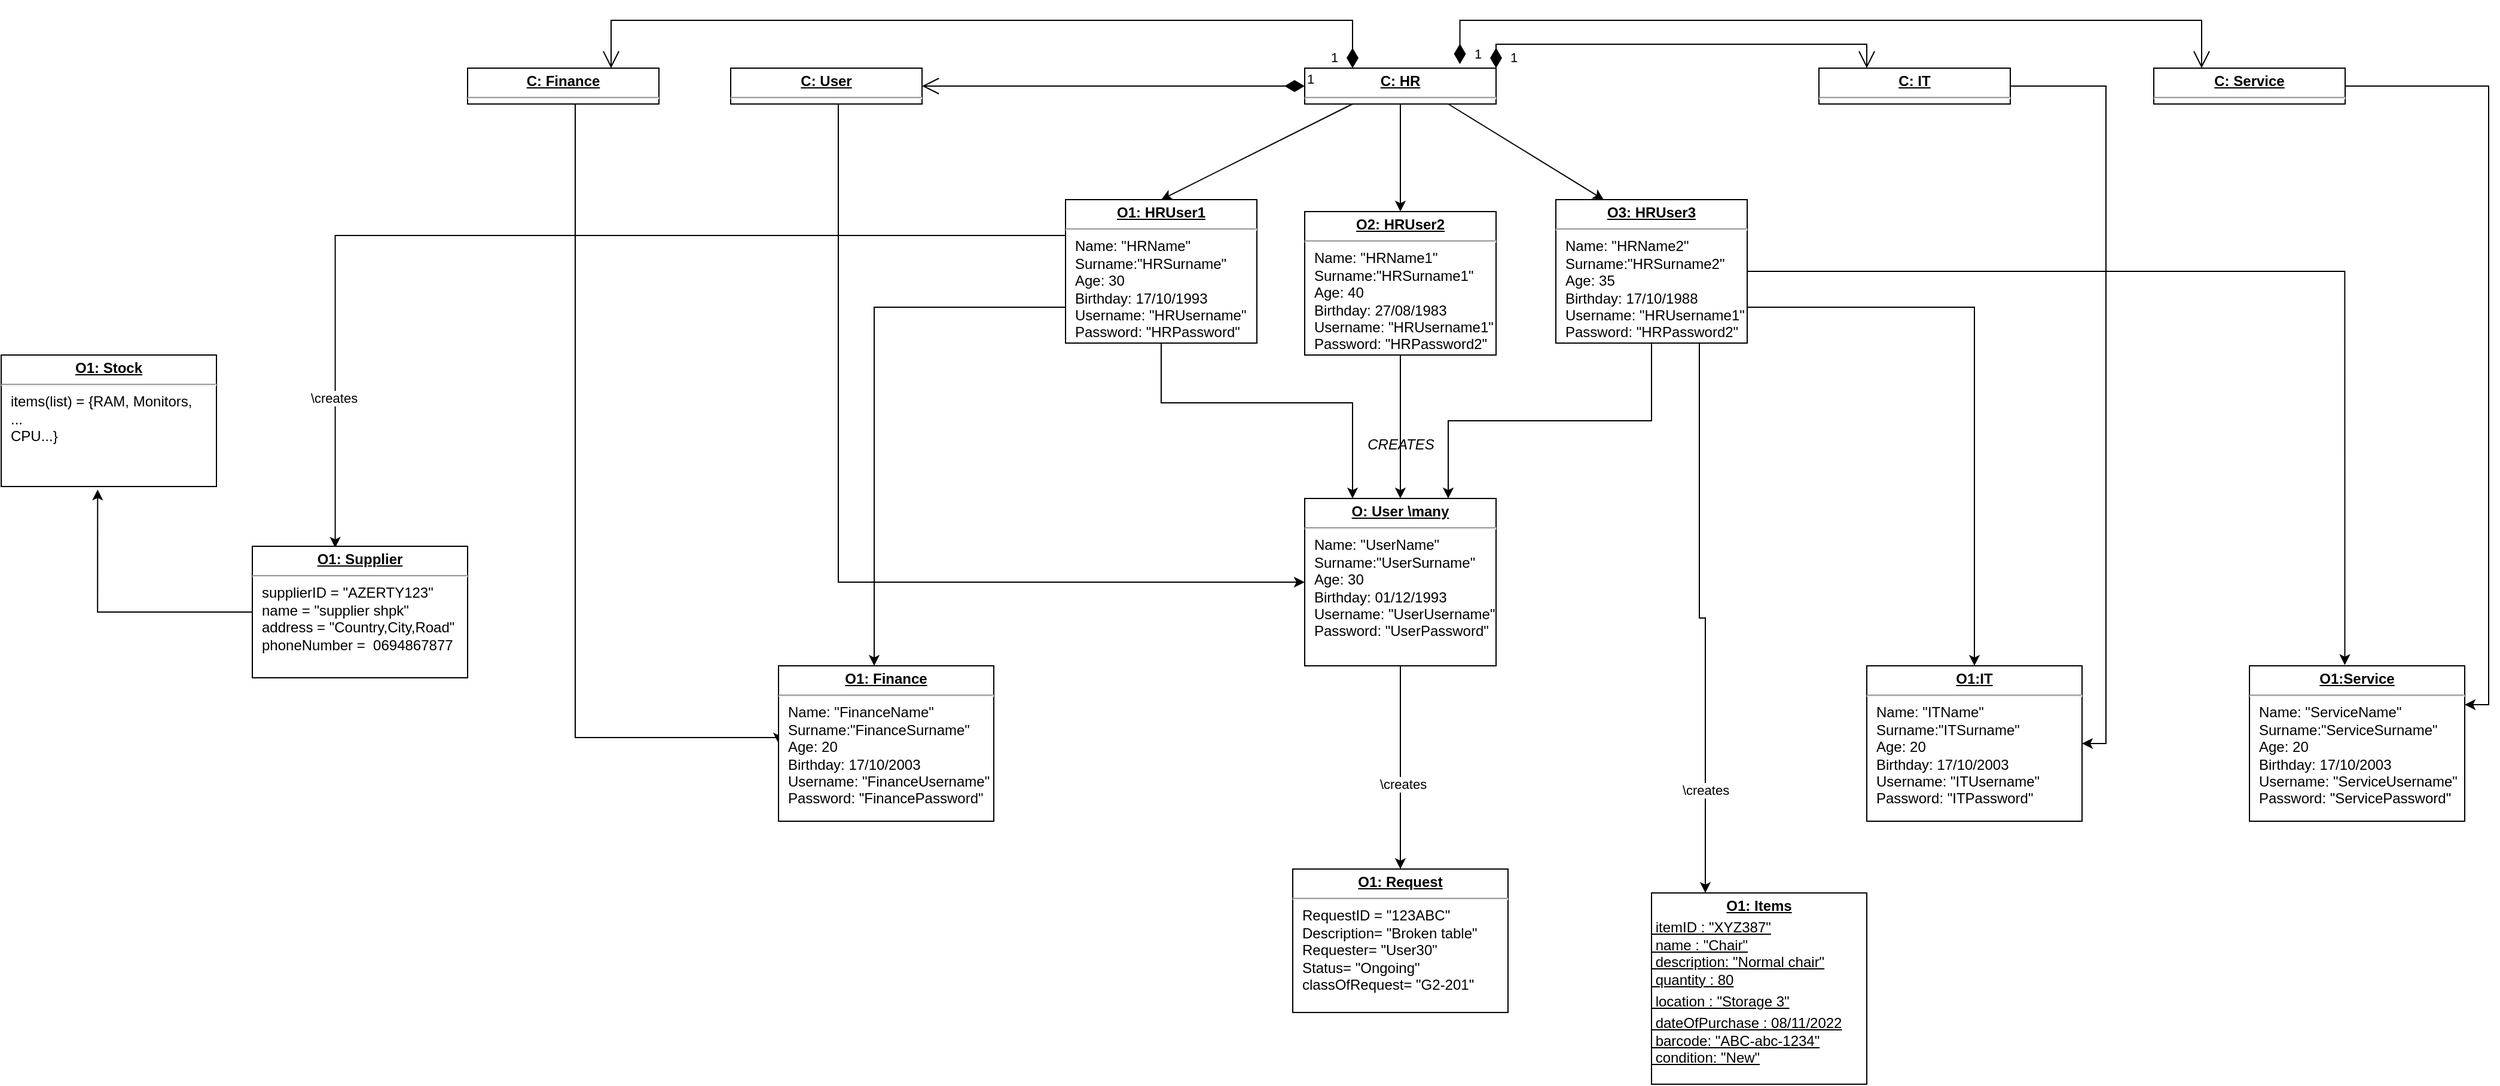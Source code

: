 <mxfile version="20.8.15" type="github">
  <diagram name="Page-1" id="dUBNoLROiB4qN5_1BwxT">
    <mxGraphModel dx="2250" dy="2585" grid="1" gridSize="10" guides="1" tooltips="1" connect="1" arrows="1" fold="1" page="0" pageScale="1" pageWidth="850" pageHeight="1100" math="0" shadow="0">
      <root>
        <mxCell id="0" />
        <mxCell id="1" parent="0" />
        <mxCell id="jvmT77kQJxkEah7IPonD-14" style="edgeStyle=orthogonalEdgeStyle;rounded=0;orthogonalLoop=1;jettySize=auto;html=1;entryX=0.5;entryY=0;entryDx=0;entryDy=0;" parent="1" source="jvmT77kQJxkEah7IPonD-4" target="jvmT77kQJxkEah7IPonD-12" edge="1">
          <mxGeometry relative="1" as="geometry" />
        </mxCell>
        <mxCell id="jvmT77kQJxkEah7IPonD-4" value="&lt;p style=&quot;margin:0px;margin-top:4px;text-align:center;text-decoration:underline;&quot;&gt;&lt;b&gt;C: HR&lt;/b&gt;&lt;/p&gt;&lt;hr&gt;&lt;p style=&quot;margin:0px;margin-left:8px;&quot;&gt;&lt;br&gt;&lt;/p&gt;" style="verticalAlign=top;align=left;overflow=fill;fontSize=12;fontFamily=Helvetica;html=1;" parent="1" vertex="1">
          <mxGeometry x="280" y="-1740" width="160" height="30" as="geometry" />
        </mxCell>
        <mxCell id="jvmT77kQJxkEah7IPonD-5" value="" style="endArrow=classic;html=1;rounded=0;entryX=0.5;entryY=0;entryDx=0;entryDy=0;exitX=0.25;exitY=1;exitDx=0;exitDy=0;endFill=1;" parent="1" source="jvmT77kQJxkEah7IPonD-4" target="jvmT77kQJxkEah7IPonD-10" edge="1">
          <mxGeometry width="50" height="50" relative="1" as="geometry">
            <mxPoint x="380" y="-1650" as="sourcePoint" />
            <mxPoint x="320" y="-1620" as="targetPoint" />
          </mxGeometry>
        </mxCell>
        <mxCell id="jvmT77kQJxkEah7IPonD-20" style="edgeStyle=orthogonalEdgeStyle;rounded=0;orthogonalLoop=1;jettySize=auto;html=1;entryX=0.25;entryY=0;entryDx=0;entryDy=0;endArrow=classic;endFill=1;" parent="1" source="jvmT77kQJxkEah7IPonD-10" target="jvmT77kQJxkEah7IPonD-19" edge="1">
          <mxGeometry relative="1" as="geometry">
            <Array as="points">
              <mxPoint x="160" y="-1460" />
              <mxPoint x="320" y="-1460" />
            </Array>
          </mxGeometry>
        </mxCell>
        <mxCell id="jvmT77kQJxkEah7IPonD-33" style="edgeStyle=orthogonalEdgeStyle;rounded=0;orthogonalLoop=1;jettySize=auto;html=1;exitX=0;exitY=0.75;exitDx=0;exitDy=0;endArrow=classic;endFill=1;" parent="1" source="jvmT77kQJxkEah7IPonD-10" edge="1">
          <mxGeometry relative="1" as="geometry">
            <mxPoint x="-80" y="-1240" as="targetPoint" />
            <Array as="points">
              <mxPoint x="-80" y="-1540" />
              <mxPoint x="-80" y="-1240" />
            </Array>
          </mxGeometry>
        </mxCell>
        <mxCell id="jvmT77kQJxkEah7IPonD-56" style="edgeStyle=orthogonalEdgeStyle;rounded=0;orthogonalLoop=1;jettySize=auto;html=1;exitX=0;exitY=0.25;exitDx=0;exitDy=0;endArrow=classic;endFill=1;entryX=0.385;entryY=0.011;entryDx=0;entryDy=0;entryPerimeter=0;" parent="1" source="jvmT77kQJxkEah7IPonD-10" target="jvmT77kQJxkEah7IPonD-58" edge="1">
          <mxGeometry relative="1" as="geometry">
            <mxPoint x="-530" y="-1230" as="targetPoint" />
          </mxGeometry>
        </mxCell>
        <mxCell id="jvmT77kQJxkEah7IPonD-57" value="\\creates" style="edgeLabel;html=1;align=center;verticalAlign=middle;resizable=0;points=[];" parent="jvmT77kQJxkEah7IPonD-56" vertex="1" connectable="0">
          <mxGeometry x="0.712" y="-2" relative="1" as="geometry">
            <mxPoint as="offset" />
          </mxGeometry>
        </mxCell>
        <mxCell id="jvmT77kQJxkEah7IPonD-10" value="&lt;p style=&quot;margin:0px;margin-top:4px;text-align:center;text-decoration:underline;&quot;&gt;&lt;b&gt;O1: HRUser1&lt;/b&gt;&lt;/p&gt;&lt;hr&gt;&lt;p style=&quot;margin:0px;margin-left:8px;&quot;&gt;&lt;span style=&quot;background-color: initial;&quot;&gt;Name: &quot;HRName&quot;&lt;/span&gt;&lt;br&gt;&lt;/p&gt;&lt;p style=&quot;margin:0px;margin-left:8px;&quot;&gt;&lt;span style=&quot;background-color: initial;&quot;&gt;Surname:&quot;HRSurname&quot;&lt;/span&gt;&lt;/p&gt;&lt;p style=&quot;margin:0px;margin-left:8px;&quot;&gt;&lt;span style=&quot;background-color: initial;&quot;&gt;Age: 30&lt;/span&gt;&lt;/p&gt;&lt;p style=&quot;margin:0px;margin-left:8px;&quot;&gt;&lt;span style=&quot;background-color: initial;&quot;&gt;Birthday: 17/10/1993&lt;/span&gt;&lt;/p&gt;&lt;p style=&quot;margin:0px;margin-left:8px;&quot;&gt;Username: &quot;HRUsername&quot;&lt;/p&gt;&lt;p style=&quot;margin:0px;margin-left:8px;&quot;&gt;Password: &quot;HRPassword&quot;&lt;/p&gt;&lt;p style=&quot;margin:0px;margin-left:8px;&quot;&gt;&lt;span style=&quot;background-color: initial;&quot;&gt;&lt;br&gt;&lt;/span&gt;&lt;/p&gt;" style="verticalAlign=top;align=left;overflow=fill;fontSize=12;fontFamily=Helvetica;html=1;" parent="1" vertex="1">
          <mxGeometry x="80" y="-1630" width="160" height="120" as="geometry" />
        </mxCell>
        <mxCell id="jvmT77kQJxkEah7IPonD-22" style="edgeStyle=orthogonalEdgeStyle;rounded=0;orthogonalLoop=1;jettySize=auto;html=1;entryX=0.5;entryY=0;entryDx=0;entryDy=0;endArrow=classic;endFill=1;" parent="1" source="jvmT77kQJxkEah7IPonD-12" target="jvmT77kQJxkEah7IPonD-19" edge="1">
          <mxGeometry relative="1" as="geometry" />
        </mxCell>
        <mxCell id="jvmT77kQJxkEah7IPonD-12" value="&lt;p style=&quot;margin:0px;margin-top:4px;text-align:center;text-decoration:underline;&quot;&gt;&lt;b&gt;O2: HRUser2&lt;/b&gt;&lt;/p&gt;&lt;hr&gt;&lt;p style=&quot;margin:0px;margin-left:8px;&quot;&gt;&lt;span style=&quot;background-color: initial;&quot;&gt;Name: &quot;HRName1&quot;&lt;/span&gt;&lt;br&gt;&lt;/p&gt;&lt;p style=&quot;margin:0px;margin-left:8px;&quot;&gt;&lt;span style=&quot;background-color: initial;&quot;&gt;Surname:&quot;HRSurname1&quot;&lt;/span&gt;&lt;/p&gt;&lt;p style=&quot;margin:0px;margin-left:8px;&quot;&gt;&lt;span style=&quot;background-color: initial;&quot;&gt;Age: 40&lt;/span&gt;&lt;/p&gt;&lt;p style=&quot;margin:0px;margin-left:8px;&quot;&gt;&lt;span style=&quot;background-color: initial;&quot;&gt;Birthday: 27/08/1983&lt;/span&gt;&lt;/p&gt;&lt;p style=&quot;margin:0px;margin-left:8px;&quot;&gt;Username: &quot;HRUsername1&quot;&lt;/p&gt;&lt;p style=&quot;margin:0px;margin-left:8px;&quot;&gt;Password: &quot;HRPassword2&quot;&lt;/p&gt;&lt;p style=&quot;margin:0px;margin-left:8px;&quot;&gt;&lt;span style=&quot;background-color: initial;&quot;&gt;&lt;br&gt;&lt;/span&gt;&lt;/p&gt;" style="verticalAlign=top;align=left;overflow=fill;fontSize=12;fontFamily=Helvetica;html=1;" parent="1" vertex="1">
          <mxGeometry x="280" y="-1620" width="160" height="120" as="geometry" />
        </mxCell>
        <mxCell id="jvmT77kQJxkEah7IPonD-23" style="edgeStyle=orthogonalEdgeStyle;rounded=0;orthogonalLoop=1;jettySize=auto;html=1;exitX=0.5;exitY=1;exitDx=0;exitDy=0;entryX=0.75;entryY=0;entryDx=0;entryDy=0;endArrow=classic;endFill=1;" parent="1" source="jvmT77kQJxkEah7IPonD-13" target="jvmT77kQJxkEah7IPonD-19" edge="1">
          <mxGeometry relative="1" as="geometry" />
        </mxCell>
        <mxCell id="jvmT77kQJxkEah7IPonD-44" style="edgeStyle=orthogonalEdgeStyle;rounded=0;orthogonalLoop=1;jettySize=auto;html=1;exitX=1;exitY=0.75;exitDx=0;exitDy=0;entryX=0.5;entryY=0;entryDx=0;entryDy=0;endArrow=classic;endFill=1;" parent="1" source="jvmT77kQJxkEah7IPonD-13" target="jvmT77kQJxkEah7IPonD-42" edge="1">
          <mxGeometry relative="1" as="geometry" />
        </mxCell>
        <mxCell id="jvmT77kQJxkEah7IPonD-45" style="edgeStyle=orthogonalEdgeStyle;rounded=0;orthogonalLoop=1;jettySize=auto;html=1;endArrow=classic;endFill=1;entryX=0.443;entryY=-0.005;entryDx=0;entryDy=0;entryPerimeter=0;" parent="1" source="jvmT77kQJxkEah7IPonD-13" target="jvmT77kQJxkEah7IPonD-46" edge="1">
          <mxGeometry relative="1" as="geometry">
            <mxPoint x="1150" y="-1240" as="targetPoint" />
          </mxGeometry>
        </mxCell>
        <mxCell id="jvmT77kQJxkEah7IPonD-53" style="edgeStyle=orthogonalEdgeStyle;rounded=0;orthogonalLoop=1;jettySize=auto;html=1;exitX=0.75;exitY=1;exitDx=0;exitDy=0;endArrow=classic;endFill=1;entryX=0.25;entryY=0;entryDx=0;entryDy=0;" parent="1" source="jvmT77kQJxkEah7IPonD-13" target="jvmT77kQJxkEah7IPonD-55" edge="1">
          <mxGeometry relative="1" as="geometry">
            <mxPoint x="660" y="-1010" as="targetPoint" />
          </mxGeometry>
        </mxCell>
        <mxCell id="jvmT77kQJxkEah7IPonD-54" value="\\creates" style="edgeLabel;html=1;align=center;verticalAlign=middle;resizable=0;points=[];" parent="jvmT77kQJxkEah7IPonD-53" vertex="1" connectable="0">
          <mxGeometry x="0.627" relative="1" as="geometry">
            <mxPoint as="offset" />
          </mxGeometry>
        </mxCell>
        <mxCell id="jvmT77kQJxkEah7IPonD-13" value="&lt;p style=&quot;margin:0px;margin-top:4px;text-align:center;text-decoration:underline;&quot;&gt;&lt;b&gt;O3: HRUser3&lt;/b&gt;&lt;/p&gt;&lt;hr&gt;&lt;p style=&quot;margin:0px;margin-left:8px;&quot;&gt;&lt;span style=&quot;background-color: initial;&quot;&gt;Name: &quot;HRName2&quot;&lt;/span&gt;&lt;br&gt;&lt;/p&gt;&lt;p style=&quot;margin:0px;margin-left:8px;&quot;&gt;&lt;span style=&quot;background-color: initial;&quot;&gt;Surname:&quot;HRSurname2&quot;&lt;/span&gt;&lt;/p&gt;&lt;p style=&quot;margin:0px;margin-left:8px;&quot;&gt;&lt;span style=&quot;background-color: initial;&quot;&gt;Age: 35&lt;/span&gt;&lt;/p&gt;&lt;p style=&quot;margin:0px;margin-left:8px;&quot;&gt;&lt;span style=&quot;background-color: initial;&quot;&gt;Birthday: 17/10/1988&lt;/span&gt;&lt;/p&gt;&lt;p style=&quot;margin:0px;margin-left:8px;&quot;&gt;Username: &quot;HRUsername1&quot;&lt;/p&gt;&lt;p style=&quot;margin:0px;margin-left:8px;&quot;&gt;Password: &quot;HRPassword2&quot;&lt;/p&gt;&lt;p style=&quot;margin:0px;margin-left:8px;&quot;&gt;&lt;span style=&quot;background-color: initial;&quot;&gt;&lt;br&gt;&lt;/span&gt;&lt;/p&gt;" style="verticalAlign=top;align=left;overflow=fill;fontSize=12;fontFamily=Helvetica;html=1;" parent="1" vertex="1">
          <mxGeometry x="490" y="-1630" width="160" height="120" as="geometry" />
        </mxCell>
        <mxCell id="jvmT77kQJxkEah7IPonD-16" value="" style="endArrow=classic;html=1;rounded=0;entryX=0.25;entryY=0;entryDx=0;entryDy=0;exitX=0.75;exitY=1;exitDx=0;exitDy=0;endFill=1;" parent="1" source="jvmT77kQJxkEah7IPonD-4" target="jvmT77kQJxkEah7IPonD-13" edge="1">
          <mxGeometry width="50" height="50" relative="1" as="geometry">
            <mxPoint x="330" y="-1700" as="sourcePoint" />
            <mxPoint x="170" y="-1620" as="targetPoint" />
          </mxGeometry>
        </mxCell>
        <mxCell id="jvmT77kQJxkEah7IPonD-24" style="edgeStyle=orthogonalEdgeStyle;rounded=0;orthogonalLoop=1;jettySize=auto;html=1;endArrow=classic;endFill=1;entryX=0;entryY=0.5;entryDx=0;entryDy=0;" parent="1" source="jvmT77kQJxkEah7IPonD-17" target="jvmT77kQJxkEah7IPonD-19" edge="1">
          <mxGeometry relative="1" as="geometry">
            <mxPoint x="200" y="-1350" as="targetPoint" />
            <Array as="points">
              <mxPoint x="-110" y="-1310" />
            </Array>
          </mxGeometry>
        </mxCell>
        <mxCell id="jvmT77kQJxkEah7IPonD-17" value="&lt;p style=&quot;margin:0px;margin-top:4px;text-align:center;text-decoration:underline;&quot;&gt;&lt;b&gt;C: User&lt;/b&gt;&lt;/p&gt;&lt;hr&gt;&lt;p style=&quot;margin:0px;margin-left:8px;&quot;&gt;&lt;br&gt;&lt;/p&gt;" style="verticalAlign=top;align=left;overflow=fill;fontSize=12;fontFamily=Helvetica;html=1;" parent="1" vertex="1">
          <mxGeometry x="-200" y="-1740" width="160" height="30" as="geometry" />
        </mxCell>
        <mxCell id="jvmT77kQJxkEah7IPonD-18" value="1" style="endArrow=open;html=1;endSize=12;startArrow=diamondThin;startSize=14;startFill=1;edgeStyle=orthogonalEdgeStyle;align=left;verticalAlign=bottom;rounded=0;exitX=0;exitY=0.5;exitDx=0;exitDy=0;entryX=1;entryY=0.5;entryDx=0;entryDy=0;" parent="1" source="jvmT77kQJxkEah7IPonD-4" target="jvmT77kQJxkEah7IPonD-17" edge="1">
          <mxGeometry x="-1" y="3" relative="1" as="geometry">
            <mxPoint x="50" y="-1550" as="sourcePoint" />
            <mxPoint x="210" y="-1550" as="targetPoint" />
          </mxGeometry>
        </mxCell>
        <mxCell id="jvmT77kQJxkEah7IPonD-49" style="edgeStyle=orthogonalEdgeStyle;rounded=0;orthogonalLoop=1;jettySize=auto;html=1;endArrow=classic;endFill=1;entryX=0.5;entryY=0;entryDx=0;entryDy=0;" parent="1" source="jvmT77kQJxkEah7IPonD-19" target="jvmT77kQJxkEah7IPonD-52" edge="1">
          <mxGeometry relative="1" as="geometry">
            <mxPoint x="360" y="-1050.0" as="targetPoint" />
          </mxGeometry>
        </mxCell>
        <mxCell id="jvmT77kQJxkEah7IPonD-50" value="\\creates" style="edgeLabel;html=1;align=center;verticalAlign=middle;resizable=0;points=[];" parent="jvmT77kQJxkEah7IPonD-49" vertex="1" connectable="0">
          <mxGeometry x="0.158" y="2" relative="1" as="geometry">
            <mxPoint as="offset" />
          </mxGeometry>
        </mxCell>
        <mxCell id="jvmT77kQJxkEah7IPonD-19" value="&lt;p style=&quot;margin:0px;margin-top:4px;text-align:center;text-decoration:underline;&quot;&gt;&lt;b&gt;O: User \\many&lt;/b&gt;&lt;/p&gt;&lt;hr&gt;&lt;p style=&quot;margin:0px;margin-left:8px;&quot;&gt;&lt;span style=&quot;background-color: initial;&quot;&gt;Name: &quot;UserName&quot;&lt;/span&gt;&lt;br&gt;&lt;/p&gt;&lt;p style=&quot;margin:0px;margin-left:8px;&quot;&gt;&lt;span style=&quot;background-color: initial;&quot;&gt;Surname:&quot;UserSurname&quot;&lt;/span&gt;&lt;/p&gt;&lt;p style=&quot;margin:0px;margin-left:8px;&quot;&gt;&lt;span style=&quot;background-color: initial;&quot;&gt;Age: 30&lt;/span&gt;&lt;/p&gt;&lt;p style=&quot;margin:0px;margin-left:8px;&quot;&gt;&lt;span style=&quot;background-color: initial;&quot;&gt;Birthday: 01/12/1993&lt;/span&gt;&lt;/p&gt;&lt;p style=&quot;margin:0px;margin-left:8px;&quot;&gt;Username: &quot;UserUsername&quot;&lt;/p&gt;&lt;p style=&quot;margin:0px;margin-left:8px;&quot;&gt;Password: &quot;UserPassword&quot;&lt;/p&gt;&lt;p style=&quot;margin:0px;margin-left:8px;&quot;&gt;&lt;span style=&quot;background-color: initial;&quot;&gt;&lt;br&gt;&lt;/span&gt;&lt;/p&gt;" style="verticalAlign=top;align=left;overflow=fill;fontSize=12;fontFamily=Helvetica;html=1;" parent="1" vertex="1">
          <mxGeometry x="280" y="-1380" width="160" height="140" as="geometry" />
        </mxCell>
        <mxCell id="jvmT77kQJxkEah7IPonD-25" value="&lt;i&gt;CREATES&lt;/i&gt;" style="text;html=1;align=center;verticalAlign=middle;resizable=0;points=[];autosize=1;strokeColor=none;fillColor=none;" parent="1" vertex="1">
          <mxGeometry x="320" y="-1440" width="80" height="30" as="geometry" />
        </mxCell>
        <mxCell id="jvmT77kQJxkEah7IPonD-41" style="edgeStyle=orthogonalEdgeStyle;rounded=0;orthogonalLoop=1;jettySize=auto;html=1;entryX=0;entryY=0.5;entryDx=0;entryDy=0;endArrow=classic;endFill=1;" parent="1" source="jvmT77kQJxkEah7IPonD-27" target="jvmT77kQJxkEah7IPonD-34" edge="1">
          <mxGeometry relative="1" as="geometry">
            <Array as="points">
              <mxPoint x="-330" y="-1180" />
            </Array>
          </mxGeometry>
        </mxCell>
        <mxCell id="jvmT77kQJxkEah7IPonD-27" value="&lt;p style=&quot;margin:0px;margin-top:4px;text-align:center;text-decoration:underline;&quot;&gt;&lt;b&gt;C: Finance&lt;/b&gt;&lt;/p&gt;&lt;hr&gt;&lt;p style=&quot;margin:0px;margin-left:8px;&quot;&gt;&lt;br&gt;&lt;/p&gt;" style="verticalAlign=top;align=left;overflow=fill;fontSize=12;fontFamily=Helvetica;html=1;" parent="1" vertex="1">
          <mxGeometry x="-420" y="-1740" width="160" height="30" as="geometry" />
        </mxCell>
        <mxCell id="jvmT77kQJxkEah7IPonD-43" style="edgeStyle=orthogonalEdgeStyle;rounded=0;orthogonalLoop=1;jettySize=auto;html=1;entryX=1;entryY=0.5;entryDx=0;entryDy=0;endArrow=classic;endFill=1;" parent="1" source="jvmT77kQJxkEah7IPonD-28" target="jvmT77kQJxkEah7IPonD-42" edge="1">
          <mxGeometry relative="1" as="geometry">
            <Array as="points">
              <mxPoint x="950" y="-1725" />
              <mxPoint x="950" y="-1175" />
            </Array>
          </mxGeometry>
        </mxCell>
        <mxCell id="jvmT77kQJxkEah7IPonD-28" value="&lt;p style=&quot;margin:0px;margin-top:4px;text-align:center;text-decoration:underline;&quot;&gt;&lt;b&gt;C: IT&lt;/b&gt;&lt;/p&gt;&lt;hr&gt;&lt;p style=&quot;margin:0px;margin-left:8px;&quot;&gt;&lt;br&gt;&lt;/p&gt;" style="verticalAlign=top;align=left;overflow=fill;fontSize=12;fontFamily=Helvetica;html=1;" parent="1" vertex="1">
          <mxGeometry x="710" y="-1740" width="160" height="30" as="geometry" />
        </mxCell>
        <mxCell id="jvmT77kQJxkEah7IPonD-47" style="edgeStyle=orthogonalEdgeStyle;rounded=0;orthogonalLoop=1;jettySize=auto;html=1;entryX=1;entryY=0.25;entryDx=0;entryDy=0;endArrow=classic;endFill=1;" parent="1" source="jvmT77kQJxkEah7IPonD-29" target="jvmT77kQJxkEah7IPonD-46" edge="1">
          <mxGeometry relative="1" as="geometry">
            <Array as="points">
              <mxPoint x="1270" y="-1725" />
              <mxPoint x="1270" y="-1207" />
            </Array>
          </mxGeometry>
        </mxCell>
        <mxCell id="jvmT77kQJxkEah7IPonD-29" value="&lt;p style=&quot;margin:0px;margin-top:4px;text-align:center;text-decoration:underline;&quot;&gt;&lt;b&gt;C: Service&lt;/b&gt;&lt;/p&gt;&lt;hr&gt;&lt;p style=&quot;margin:0px;margin-left:8px;&quot;&gt;&lt;br&gt;&lt;/p&gt;" style="verticalAlign=top;align=left;overflow=fill;fontSize=12;fontFamily=Helvetica;html=1;" parent="1" vertex="1">
          <mxGeometry x="990" y="-1740" width="160" height="30" as="geometry" />
        </mxCell>
        <mxCell id="jvmT77kQJxkEah7IPonD-34" value="&lt;p style=&quot;margin:0px;margin-top:4px;text-align:center;text-decoration:underline;&quot;&gt;&lt;b&gt;O1: Finance&lt;/b&gt;&lt;/p&gt;&lt;hr&gt;&lt;p style=&quot;margin:0px;margin-left:8px;&quot;&gt;&lt;span style=&quot;background-color: initial;&quot;&gt;Name: &quot;FinanceName&quot;&lt;/span&gt;&lt;br&gt;&lt;/p&gt;&lt;p style=&quot;margin:0px;margin-left:8px;&quot;&gt;&lt;span style=&quot;background-color: initial;&quot;&gt;Surname:&quot;FinanceSurname&quot;&lt;/span&gt;&lt;/p&gt;&lt;p style=&quot;margin:0px;margin-left:8px;&quot;&gt;&lt;span style=&quot;background-color: initial;&quot;&gt;Age: 20&lt;/span&gt;&lt;/p&gt;&lt;p style=&quot;margin:0px;margin-left:8px;&quot;&gt;&lt;span style=&quot;background-color: initial;&quot;&gt;Birthday: 17/10/2003&lt;/span&gt;&lt;/p&gt;&lt;p style=&quot;margin:0px;margin-left:8px;&quot;&gt;Username: &quot;FinanceUsername&quot;&lt;/p&gt;&lt;p style=&quot;margin:0px;margin-left:8px;&quot;&gt;Password: &quot;FinancePassword&quot;&lt;/p&gt;&lt;p style=&quot;margin:0px;margin-left:8px;&quot;&gt;&lt;span style=&quot;background-color: initial;&quot;&gt;&lt;br&gt;&lt;/span&gt;&lt;/p&gt;" style="verticalAlign=top;align=left;overflow=fill;fontSize=12;fontFamily=Helvetica;html=1;" parent="1" vertex="1">
          <mxGeometry x="-160" y="-1240" width="180" height="130" as="geometry" />
        </mxCell>
        <mxCell id="jvmT77kQJxkEah7IPonD-36" value="1" style="endArrow=open;html=1;endSize=12;startArrow=diamondThin;startSize=14;startFill=1;edgeStyle=orthogonalEdgeStyle;align=left;verticalAlign=bottom;rounded=0;exitX=0.25;exitY=0;exitDx=0;exitDy=0;entryX=0.75;entryY=0;entryDx=0;entryDy=0;" parent="1" source="jvmT77kQJxkEah7IPonD-4" target="jvmT77kQJxkEah7IPonD-27" edge="1">
          <mxGeometry x="-1" y="20" relative="1" as="geometry">
            <mxPoint x="120" y="-1820" as="sourcePoint" />
            <mxPoint x="-200" y="-1820" as="targetPoint" />
            <Array as="points">
              <mxPoint x="320" y="-1780" />
              <mxPoint x="-300" y="-1780" />
            </Array>
            <mxPoint as="offset" />
          </mxGeometry>
        </mxCell>
        <mxCell id="jvmT77kQJxkEah7IPonD-39" value="1" style="endArrow=open;html=1;endSize=12;startArrow=diamondThin;startSize=14;startFill=1;edgeStyle=orthogonalEdgeStyle;align=left;verticalAlign=bottom;rounded=0;exitX=1;exitY=0;exitDx=0;exitDy=0;entryX=0.25;entryY=0;entryDx=0;entryDy=0;" parent="1" source="jvmT77kQJxkEah7IPonD-4" target="jvmT77kQJxkEah7IPonD-28" edge="1">
          <mxGeometry x="-1.0" y="-10" relative="1" as="geometry">
            <mxPoint x="730" y="-1820" as="sourcePoint" />
            <mxPoint x="410" y="-1820" as="targetPoint" />
            <Array as="points">
              <mxPoint x="440" y="-1760" />
              <mxPoint x="750" y="-1760" />
            </Array>
            <mxPoint as="offset" />
          </mxGeometry>
        </mxCell>
        <mxCell id="jvmT77kQJxkEah7IPonD-42" value="&lt;p style=&quot;margin:0px;margin-top:4px;text-align:center;text-decoration:underline;&quot;&gt;&lt;b&gt;O1:IT&lt;/b&gt;&lt;/p&gt;&lt;hr&gt;&lt;p style=&quot;margin:0px;margin-left:8px;&quot;&gt;&lt;span style=&quot;background-color: initial;&quot;&gt;Name: &quot;ITName&quot;&lt;/span&gt;&lt;br&gt;&lt;/p&gt;&lt;p style=&quot;margin:0px;margin-left:8px;&quot;&gt;&lt;span style=&quot;background-color: initial;&quot;&gt;Surname:&quot;ITSurname&quot;&lt;/span&gt;&lt;/p&gt;&lt;p style=&quot;margin:0px;margin-left:8px;&quot;&gt;&lt;span style=&quot;background-color: initial;&quot;&gt;Age: 20&lt;/span&gt;&lt;/p&gt;&lt;p style=&quot;margin:0px;margin-left:8px;&quot;&gt;&lt;span style=&quot;background-color: initial;&quot;&gt;Birthday: 17/10/2003&lt;/span&gt;&lt;/p&gt;&lt;p style=&quot;margin:0px;margin-left:8px;&quot;&gt;Username: &quot;ITUsername&quot;&lt;/p&gt;&lt;p style=&quot;margin:0px;margin-left:8px;&quot;&gt;Password: &quot;ITPassword&quot;&lt;/p&gt;&lt;p style=&quot;margin:0px;margin-left:8px;&quot;&gt;&lt;span style=&quot;background-color: initial;&quot;&gt;&lt;br&gt;&lt;/span&gt;&lt;/p&gt;" style="verticalAlign=top;align=left;overflow=fill;fontSize=12;fontFamily=Helvetica;html=1;" parent="1" vertex="1">
          <mxGeometry x="750" y="-1240" width="180" height="130" as="geometry" />
        </mxCell>
        <mxCell id="jvmT77kQJxkEah7IPonD-46" value="&lt;p style=&quot;margin:0px;margin-top:4px;text-align:center;text-decoration:underline;&quot;&gt;&lt;b&gt;O1:Service&lt;/b&gt;&lt;/p&gt;&lt;hr&gt;&lt;p style=&quot;margin:0px;margin-left:8px;&quot;&gt;&lt;span style=&quot;background-color: initial;&quot;&gt;Name: &quot;ServiceName&quot;&lt;/span&gt;&lt;br&gt;&lt;/p&gt;&lt;p style=&quot;margin:0px;margin-left:8px;&quot;&gt;&lt;span style=&quot;background-color: initial;&quot;&gt;Surname:&quot;ServiceSurname&quot;&lt;/span&gt;&lt;/p&gt;&lt;p style=&quot;margin:0px;margin-left:8px;&quot;&gt;&lt;span style=&quot;background-color: initial;&quot;&gt;Age: 20&lt;/span&gt;&lt;/p&gt;&lt;p style=&quot;margin:0px;margin-left:8px;&quot;&gt;&lt;span style=&quot;background-color: initial;&quot;&gt;Birthday: 17/10/2003&lt;/span&gt;&lt;/p&gt;&lt;p style=&quot;margin:0px;margin-left:8px;&quot;&gt;Username: &quot;ServiceUsername&quot;&lt;/p&gt;&lt;p style=&quot;margin:0px;margin-left:8px;&quot;&gt;Password: &quot;ServicePassword&quot;&lt;/p&gt;&lt;p style=&quot;margin:0px;margin-left:8px;&quot;&gt;&lt;span style=&quot;background-color: initial;&quot;&gt;&lt;br&gt;&lt;/span&gt;&lt;/p&gt;" style="verticalAlign=top;align=left;overflow=fill;fontSize=12;fontFamily=Helvetica;html=1;" parent="1" vertex="1">
          <mxGeometry x="1070" y="-1240" width="180" height="130" as="geometry" />
        </mxCell>
        <mxCell id="jvmT77kQJxkEah7IPonD-48" value="1" style="endArrow=open;html=1;endSize=12;startArrow=diamondThin;startSize=14;startFill=1;edgeStyle=orthogonalEdgeStyle;align=left;verticalAlign=bottom;rounded=0;exitX=0.811;exitY=-0.112;exitDx=0;exitDy=0;entryX=0.25;entryY=0;entryDx=0;entryDy=0;exitPerimeter=0;" parent="1" source="jvmT77kQJxkEah7IPonD-4" target="jvmT77kQJxkEah7IPonD-29" edge="1">
          <mxGeometry x="-1.0" y="-10" relative="1" as="geometry">
            <mxPoint x="410.0" y="-1760.03" as="sourcePoint" />
            <mxPoint x="720" y="-1760.03" as="targetPoint" />
            <Array as="points">
              <mxPoint x="410" y="-1780" />
              <mxPoint x="1030" y="-1780" />
            </Array>
            <mxPoint as="offset" />
          </mxGeometry>
        </mxCell>
        <mxCell id="jvmT77kQJxkEah7IPonD-52" value="&lt;p style=&quot;margin:0px;margin-top:4px;text-align:center;text-decoration:underline;&quot;&gt;&lt;b&gt;O1: Request&lt;/b&gt;&lt;/p&gt;&lt;hr&gt;&lt;p style=&quot;margin:0px;margin-left:8px;&quot;&gt;RequestID = &quot;123ABC&quot;&lt;/p&gt;&lt;p style=&quot;margin:0px;margin-left:8px;&quot;&gt;Description= &quot;Broken table&quot;&lt;/p&gt;&lt;p style=&quot;margin:0px;margin-left:8px;&quot;&gt;Requester= &quot;User30&quot;&lt;/p&gt;&lt;p style=&quot;margin:0px;margin-left:8px;&quot;&gt;Status= &quot;Ongoing&quot;&lt;/p&gt;&lt;p style=&quot;margin:0px;margin-left:8px;&quot;&gt;classOfRequest= &quot;G2-201&quot;&lt;/p&gt;&lt;p style=&quot;margin:0px;margin-left:8px;&quot;&gt;&lt;span style=&quot;background-color: initial;&quot;&gt;&lt;br&gt;&lt;/span&gt;&lt;/p&gt;" style="verticalAlign=top;align=left;overflow=fill;fontSize=12;fontFamily=Helvetica;html=1;" parent="1" vertex="1">
          <mxGeometry x="270" y="-1070" width="180" height="120" as="geometry" />
        </mxCell>
        <mxCell id="jvmT77kQJxkEah7IPonD-55" value="&lt;p style=&quot;margin:0px;margin-top:4px;text-align:center;text-decoration:underline;&quot;&gt;&lt;b&gt;O1: Items&lt;/b&gt;&lt;/p&gt;&lt;p style=&quot;margin: 4px 0px 0px; text-decoration-line: underline;&quot;&gt;&amp;nbsp;itemID : &quot;XYZ387&quot;&lt;br style=&quot;padding: 0px; margin: 0px;&quot;&gt;&amp;nbsp;name : &quot;Chair&quot;&lt;br style=&quot;padding: 0px; margin: 0px;&quot;&gt;&amp;nbsp;description: &quot;Normal chair&quot;&lt;br style=&quot;padding: 0px; margin: 0px;&quot;&gt;&amp;nbsp;quantity : 80&lt;/p&gt;&lt;p style=&quot;margin: 4px 0px 0px; text-decoration-line: underline;&quot;&gt;&amp;nbsp;location : &quot;Storage 3&quot;&lt;/p&gt;&lt;p style=&quot;margin: 4px 0px 0px; text-decoration-line: underline;&quot;&gt;&amp;nbsp;dateOfPurchase : 08/11/2022&lt;br style=&quot;padding: 0px; margin: 0px;&quot;&gt;&amp;nbsp;barcode: &quot;ABC-abc-1234&quot;&lt;br style=&quot;padding: 0px; margin: 0px;&quot;&gt;&amp;nbsp;condition: &quot;New&quot;&lt;/p&gt;&lt;div style=&quot;padding: 0px; margin: 0px;&quot;&gt;&lt;br style=&quot;padding: 0px; margin: 0px;&quot;&gt;&lt;/div&gt;&lt;p style=&quot;margin:0px;margin-left:8px;&quot;&gt;&lt;br&gt;&lt;/p&gt;&lt;p style=&quot;margin:0px;margin-left:8px;&quot;&gt;&lt;span style=&quot;background-color: initial;&quot;&gt;&lt;br&gt;&lt;/span&gt;&lt;/p&gt;" style="verticalAlign=top;align=left;overflow=fill;fontSize=12;fontFamily=Helvetica;html=1;" parent="1" vertex="1">
          <mxGeometry x="570" y="-1050" width="180" height="160" as="geometry" />
        </mxCell>
        <mxCell id="jvmT77kQJxkEah7IPonD-59" style="edgeStyle=orthogonalEdgeStyle;rounded=0;orthogonalLoop=1;jettySize=auto;html=1;endArrow=classic;endFill=1;entryX=0.448;entryY=1.023;entryDx=0;entryDy=0;entryPerimeter=0;" parent="1" source="jvmT77kQJxkEah7IPonD-58" target="jvmT77kQJxkEah7IPonD-60" edge="1">
          <mxGeometry relative="1" as="geometry">
            <mxPoint x="-730.0" y="-1440" as="targetPoint" />
          </mxGeometry>
        </mxCell>
        <mxCell id="jvmT77kQJxkEah7IPonD-58" value="&lt;p style=&quot;margin:0px;margin-top:4px;text-align:center;text-decoration:underline;&quot;&gt;&lt;b&gt;O1: Supplier&lt;/b&gt;&lt;/p&gt;&lt;hr&gt;&lt;p style=&quot;margin:0px;margin-left:8px;&quot;&gt;supplierID = &quot;AZERTY123&quot;&lt;/p&gt;&lt;p style=&quot;margin:0px;margin-left:8px;&quot;&gt;name = &quot;supplier shpk&quot;&lt;/p&gt;&lt;p style=&quot;margin:0px;margin-left:8px;&quot;&gt;address = &quot;Country,City,Road&quot;&lt;/p&gt;&lt;p style=&quot;margin:0px;margin-left:8px;&quot;&gt;phoneNumber =&amp;nbsp; 0694867877&lt;/p&gt;" style="verticalAlign=top;align=left;overflow=fill;fontSize=12;fontFamily=Helvetica;html=1;" parent="1" vertex="1">
          <mxGeometry x="-600" y="-1340" width="180" height="110" as="geometry" />
        </mxCell>
        <mxCell id="jvmT77kQJxkEah7IPonD-60" value="&lt;p style=&quot;margin:0px;margin-top:4px;text-align:center;text-decoration:underline;&quot;&gt;&lt;b&gt;O1: Stock&lt;/b&gt;&lt;/p&gt;&lt;hr&gt;&lt;p style=&quot;margin:0px;margin-left:8px;&quot;&gt;items(list) = {RAM, Monitors,&lt;/p&gt;&lt;p style=&quot;margin:0px;margin-left:8px;&quot;&gt;...&lt;/p&gt;&lt;p style=&quot;margin:0px;margin-left:8px;&quot;&gt;CPU...}&lt;/p&gt;" style="verticalAlign=top;align=left;overflow=fill;fontSize=12;fontFamily=Helvetica;html=1;" parent="1" vertex="1">
          <mxGeometry x="-810" y="-1500" width="180" height="110" as="geometry" />
        </mxCell>
      </root>
    </mxGraphModel>
  </diagram>
</mxfile>
